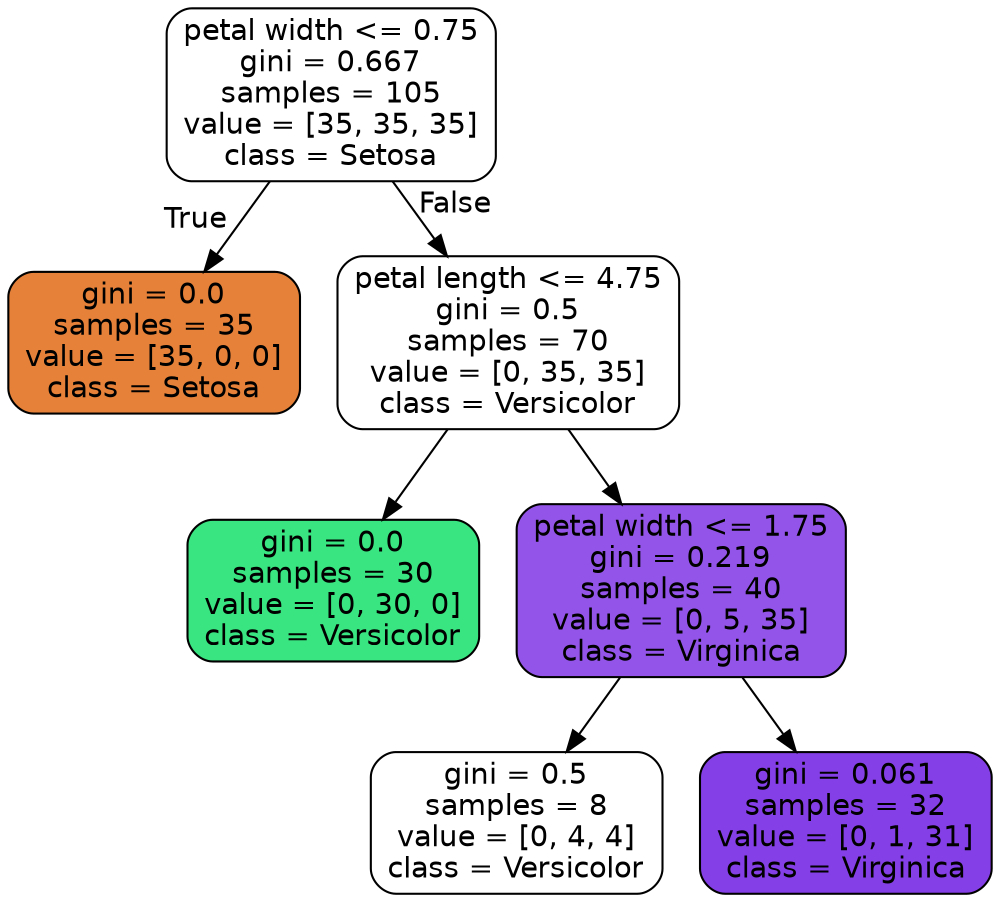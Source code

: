 digraph Tree {
node [shape=box, style="filled, rounded", color="black", fontname=helvetica] ;
edge [fontname=helvetica] ;
0 [label="petal width <= 0.75\ngini = 0.667\nsamples = 105\nvalue = [35, 35, 35]\nclass = Setosa", fillcolor="#ffffff"] ;
1 [label="gini = 0.0\nsamples = 35\nvalue = [35, 0, 0]\nclass = Setosa", fillcolor="#e58139"] ;
0 -> 1 [labeldistance=2.5, labelangle=45, headlabel="True"] ;
2 [label="petal length <= 4.75\ngini = 0.5\nsamples = 70\nvalue = [0, 35, 35]\nclass = Versicolor", fillcolor="#ffffff"] ;
0 -> 2 [labeldistance=2.5, labelangle=-45, headlabel="False"] ;
3 [label="gini = 0.0\nsamples = 30\nvalue = [0, 30, 0]\nclass = Versicolor", fillcolor="#39e581"] ;
2 -> 3 ;
4 [label="petal width <= 1.75\ngini = 0.219\nsamples = 40\nvalue = [0, 5, 35]\nclass = Virginica", fillcolor="#9355e9"] ;
2 -> 4 ;
5 [label="gini = 0.5\nsamples = 8\nvalue = [0, 4, 4]\nclass = Versicolor", fillcolor="#ffffff"] ;
4 -> 5 ;
6 [label="gini = 0.061\nsamples = 32\nvalue = [0, 1, 31]\nclass = Virginica", fillcolor="#853fe6"] ;
4 -> 6 ;
}